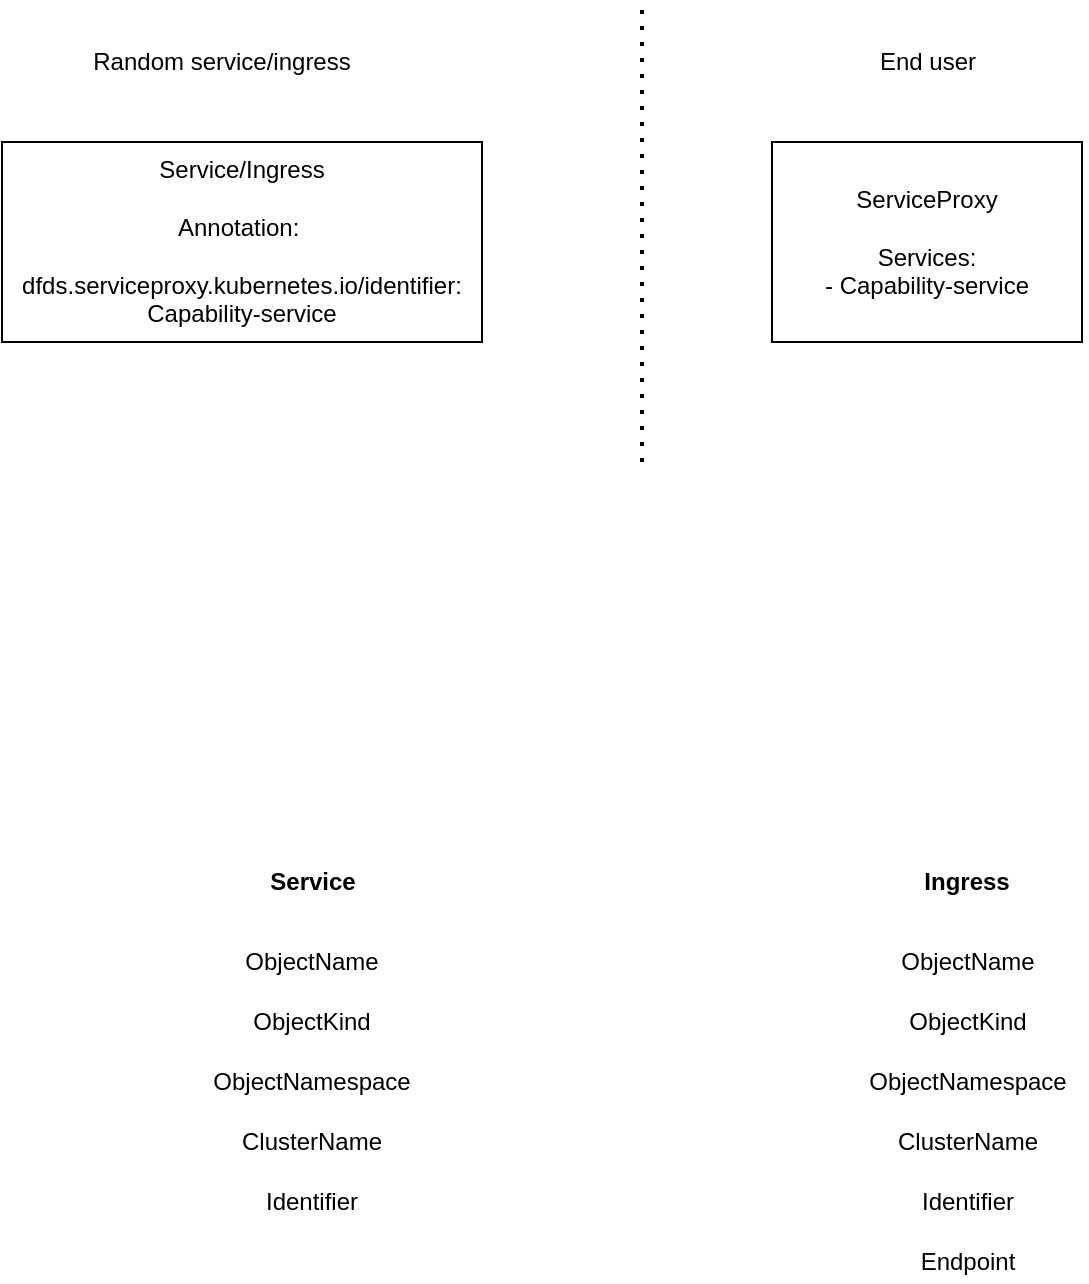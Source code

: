 <mxfile version="14.4.2" type="device"><diagram id="sW3vxWpuqEV39SZdorEz" name="Page-1"><mxGraphModel dx="1298" dy="735" grid="1" gridSize="10" guides="1" tooltips="1" connect="1" arrows="1" fold="1" page="1" pageScale="1" pageWidth="850" pageHeight="1100" math="0" shadow="0"><root><mxCell id="0"/><mxCell id="1" parent="0"/><mxCell id="u50Gbla99xlqlzG0TOsb-1" value="&lt;div&gt;Service/Ingress&lt;/div&gt;&lt;div&gt;&lt;br&gt;&lt;/div&gt;&lt;div&gt;Annotation:&amp;nbsp;&lt;/div&gt;&lt;div&gt;&lt;br&gt;&lt;/div&gt;&lt;div&gt;dfds.serviceproxy.kubernetes.io/identifier: Capability-service&lt;br&gt;&lt;/div&gt;" style="rounded=0;whiteSpace=wrap;html=1;" vertex="1" parent="1"><mxGeometry x="40" y="120" width="240" height="100" as="geometry"/></mxCell><mxCell id="u50Gbla99xlqlzG0TOsb-2" value="Random service/ingress" style="text;html=1;strokeColor=none;fillColor=none;align=center;verticalAlign=middle;whiteSpace=wrap;rounded=0;" vertex="1" parent="1"><mxGeometry x="70" y="70" width="160" height="20" as="geometry"/></mxCell><mxCell id="u50Gbla99xlqlzG0TOsb-3" value="&lt;div&gt;ServiceProxy&lt;/div&gt;&lt;div&gt;&lt;br&gt;&lt;/div&gt;&lt;div&gt;Services:&lt;/div&gt;&lt;div&gt;- Capability-service&lt;br&gt;&lt;/div&gt;" style="rounded=0;whiteSpace=wrap;html=1;" vertex="1" parent="1"><mxGeometry x="425" y="120" width="155" height="100" as="geometry"/></mxCell><mxCell id="u50Gbla99xlqlzG0TOsb-4" value="End user" style="text;html=1;strokeColor=none;fillColor=none;align=center;verticalAlign=middle;whiteSpace=wrap;rounded=0;" vertex="1" parent="1"><mxGeometry x="422.5" y="70" width="160" height="20" as="geometry"/></mxCell><mxCell id="u50Gbla99xlqlzG0TOsb-5" value="ObjectName" style="text;html=1;strokeColor=none;fillColor=none;align=center;verticalAlign=middle;whiteSpace=wrap;rounded=0;" vertex="1" parent="1"><mxGeometry x="150" y="520" width="90" height="20" as="geometry"/></mxCell><mxCell id="u50Gbla99xlqlzG0TOsb-6" value="ObjectNamespace" style="text;html=1;strokeColor=none;fillColor=none;align=center;verticalAlign=middle;whiteSpace=wrap;rounded=0;" vertex="1" parent="1"><mxGeometry x="150" y="580" width="90" height="20" as="geometry"/></mxCell><mxCell id="u50Gbla99xlqlzG0TOsb-7" value="ClusterName" style="text;html=1;strokeColor=none;fillColor=none;align=center;verticalAlign=middle;whiteSpace=wrap;rounded=0;" vertex="1" parent="1"><mxGeometry x="150" y="610" width="90" height="20" as="geometry"/></mxCell><mxCell id="u50Gbla99xlqlzG0TOsb-8" value="&lt;b&gt;Service&lt;/b&gt;" style="text;html=1;strokeColor=none;fillColor=none;align=center;verticalAlign=middle;whiteSpace=wrap;rounded=0;" vertex="1" parent="1"><mxGeometry x="167.5" y="480" width="55" height="20" as="geometry"/></mxCell><mxCell id="u50Gbla99xlqlzG0TOsb-9" value="&lt;b&gt;Ingress&lt;/b&gt;" style="text;html=1;strokeColor=none;fillColor=none;align=center;verticalAlign=middle;whiteSpace=wrap;rounded=0;" vertex="1" parent="1"><mxGeometry x="495" y="480" width="55" height="20" as="geometry"/></mxCell><mxCell id="u50Gbla99xlqlzG0TOsb-10" value="Endpoint" style="text;html=1;strokeColor=none;fillColor=none;align=center;verticalAlign=middle;whiteSpace=wrap;rounded=0;" vertex="1" parent="1"><mxGeometry x="502.5" y="670" width="40" height="20" as="geometry"/></mxCell><mxCell id="u50Gbla99xlqlzG0TOsb-11" value="Identifier" style="text;html=1;strokeColor=none;fillColor=none;align=center;verticalAlign=middle;whiteSpace=wrap;rounded=0;" vertex="1" parent="1"><mxGeometry x="150" y="640" width="90" height="20" as="geometry"/></mxCell><mxCell id="u50Gbla99xlqlzG0TOsb-12" value="Identifier" style="text;html=1;strokeColor=none;fillColor=none;align=center;verticalAlign=middle;whiteSpace=wrap;rounded=0;" vertex="1" parent="1"><mxGeometry x="477.5" y="640" width="90" height="20" as="geometry"/></mxCell><mxCell id="u50Gbla99xlqlzG0TOsb-13" value="ObjectName" style="text;html=1;strokeColor=none;fillColor=none;align=center;verticalAlign=middle;whiteSpace=wrap;rounded=0;" vertex="1" parent="1"><mxGeometry x="477.5" y="520" width="90" height="20" as="geometry"/></mxCell><mxCell id="u50Gbla99xlqlzG0TOsb-14" value="ObjectNamespace" style="text;html=1;strokeColor=none;fillColor=none;align=center;verticalAlign=middle;whiteSpace=wrap;rounded=0;" vertex="1" parent="1"><mxGeometry x="477.5" y="580" width="90" height="20" as="geometry"/></mxCell><mxCell id="u50Gbla99xlqlzG0TOsb-15" value="ClusterName" style="text;html=1;strokeColor=none;fillColor=none;align=center;verticalAlign=middle;whiteSpace=wrap;rounded=0;" vertex="1" parent="1"><mxGeometry x="477.5" y="610" width="90" height="20" as="geometry"/></mxCell><mxCell id="u50Gbla99xlqlzG0TOsb-16" value="ObjectKind" style="text;html=1;strokeColor=none;fillColor=none;align=center;verticalAlign=middle;whiteSpace=wrap;rounded=0;" vertex="1" parent="1"><mxGeometry x="150" y="550" width="90" height="20" as="geometry"/></mxCell><mxCell id="u50Gbla99xlqlzG0TOsb-18" value="ObjectKind" style="text;html=1;strokeColor=none;fillColor=none;align=center;verticalAlign=middle;whiteSpace=wrap;rounded=0;" vertex="1" parent="1"><mxGeometry x="477.5" y="550" width="90" height="20" as="geometry"/></mxCell><mxCell id="u50Gbla99xlqlzG0TOsb-19" value="" style="endArrow=none;dashed=1;html=1;dashPattern=1 3;strokeWidth=2;" edge="1" parent="1"><mxGeometry width="50" height="50" relative="1" as="geometry"><mxPoint x="360" y="280" as="sourcePoint"/><mxPoint x="360" y="50" as="targetPoint"/></mxGeometry></mxCell></root></mxGraphModel></diagram></mxfile>
